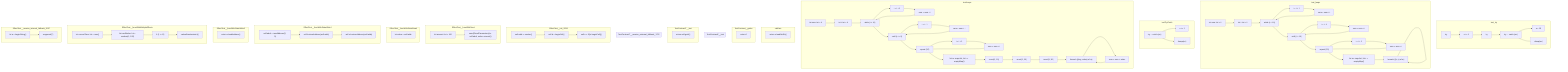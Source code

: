graph TD
subgraph test_try
    test_try_68["try"]
    test_try_69["a += 1"]
    test_try_70["try"]
    test_try_71["try ... catch (err)"]
    test_try_72["a = 19"]:::exitNode
    test_try_73["dump(err)"]:::exitNode
    test_try_68 --> test_try_69
    test_try_69 --> test_try_70
    test_try_70 --> test_try_71
    test_try_71 --> test_try_72
    test_try_71 --> test_try_73
end
subgraph test_loops
    test_loops_74["let sum: Int = 0"]
    test_loops_75["let i: Int = 0"]
    test_loops_76["while (i &lt; 10)"]
    test_loops_77["i = i + 1"]
    test_loops_78["sum = sum + i"]
    test_loops_79["until (i &gt; 10)"]
    test_loops_80["i = i - 1"]
    test_loops_81["sum = sum + i"]
    test_loops_82["repeat (10)"]
    test_loops_83["i = i + 1"]
    test_loops_84["sum = sum + i"]
    test_loops_85["let m: map&lt;Int, Int&gt; = emptyMap()"]
    test_loops_86["foreach ((k, v) of m)"]
    test_loops_74 --> test_loops_75
    test_loops_75 --> test_loops_76
    test_loops_76 --> test_loops_77
    test_loops_77 --> test_loops_78
    test_loops_78 --> test_loops_76
    test_loops_76 --> test_loops_79
    test_loops_79 --> test_loops_80
    test_loops_80 --> test_loops_81
    test_loops_81 --> test_loops_79
    test_loops_79 --> test_loops_82
    test_loops_82 --> test_loops_83
    test_loops_83 --> test_loops_84
    test_loops_84 --> test_loops_82
    test_loops_82 --> test_loops_85
    test_loops_85 --> test_loops_86
    test_loops_86 --> test_loops_86
end
subgraph testTryCatch
    testTryCatch_87["try ... catch (err)"]
    testTryCatch_88["a += 1"]:::exitNode
    testTryCatch_89["dump(err)"]:::exitNode
    testTryCatch_87 --> testTryCatch_88
    testTryCatch_87 --> testTryCatch_89
end
subgraph testLoops
    testLoops_90["let sum: Int = 0"]
    testLoops_91["let i: Int = 0"]
    testLoops_92["while (i &lt; 10)"]
    testLoops_93["i = i + 1"]
    testLoops_94["sum = sum + i"]
    testLoops_95["until (i &lt;= 0)"]
    testLoops_96["i = i - 1"]
    testLoops_97["sum = sum + i"]
    testLoops_98["repeat (10)"]
    testLoops_99["i = i + 1"]
    testLoops_100["sum = sum + i"]
    testLoops_101["let m: map&lt;Int, Int&gt; = emptyMap()"]
    testLoops_102["m.set(1, 10)"]
    testLoops_103["m.set(2, 20)"]
    testLoops_104["m.set(3, 30)"]
    testLoops_105["foreach ((key, value) of m)"]
    testLoops_106["sum = sum + value"]
    testLoops_90 --> testLoops_91
    testLoops_91 --> testLoops_92
    testLoops_92 --> testLoops_93
    testLoops_93 --> testLoops_94
    testLoops_94 --> testLoops_92
    testLoops_92 --> testLoops_95
    testLoops_95 --> testLoops_96
    testLoops_96 --> testLoops_97
    testLoops_97 --> testLoops_95
    testLoops_95 --> testLoops_98
    testLoops_98 --> testLoops_99
    testLoops_99 --> testLoops_100
    testLoops_100 --> testLoops_98
    testLoops_98 --> testLoops_101
    testLoops_101 --> testLoops_102
    testLoops_102 --> testLoops_103
    testLoops_103 --> testLoops_104
    testLoops_104 --> testLoops_105
    testLoops_105 --> testLoops_106
    testLoops_106 --> testLoops_105
end
subgraph callAsm
    callAsm_107["return s.loadRefEx()"]:::exitNode
end
subgraph TestContract__getter
    TestContract__getter_108["return 0"]:::exitNode
end
subgraph TestContractF__test
end
subgraph TestContractT__test
    TestContractT__test_109["return self.getA()"]:::exitNode
end
subgraph TestContractT__receive_external_fallback_1722
end
subgraph EffectTest__init_2038
    EffectTest__init_2038_110["self.addr = sender()"]
    EffectTest__init_2038_111["self.b = beginCell()"]
    EffectTest__init_2038_112["self.s = S{b: beginCell()}"]:::exitNode
    EffectTest__init_2038_110 --> EffectTest__init_2038_111
    EffectTest__init_2038_111 --> EffectTest__init_2038_112
end
subgraph EffectTest__funcWithSend
    EffectTest__funcWithSend_113["let amount: Int = 100"]
    EffectTest__funcWithSend_114["send(SendParameters{to: self.addr, value: amount})"]:::exitNode
    EffectTest__funcWithSend_113 --> EffectTest__funcWithSend_114
end
subgraph EffectTest__funcWithStateRead
    EffectTest__funcWithStateRead_115["let value = self.addr"]:::exitNode
end
subgraph EffectTest__funcWithStateWrite1
    EffectTest__funcWithStateWrite1_116["self.addr = newAddress(0, 0)"]
    EffectTest__funcWithStateWrite1_117["self.b.storeAddress(self.addr)"]
    EffectTest__funcWithStateWrite1_118["self.s.b.storeAddress(self.addr)"]:::exitNode
    EffectTest__funcWithStateWrite1_116 --> EffectTest__funcWithStateWrite1_117
    EffectTest__funcWithStateWrite1_117 --> EffectTest__funcWithStateWrite1_118
end
subgraph EffectTest__funcWithStateWrite2
    EffectTest__funcWithStateWrite2_119["return s.loadAddress()"]:::exitNode
end
subgraph EffectTest__funcWithMultipleEffects
    EffectTest__funcWithMultipleEffects_120["let currentTime: Int = now()"]
    EffectTest__funcWithMultipleEffects_121["let randValue: Int = random(1, 100)"]
    EffectTest__funcWithMultipleEffects_122["if (1 &gt; 42)"]
    EffectTest__funcWithMultipleEffects_123["nativeRandomizeLt()"]:::exitNode
    EffectTest__funcWithMultipleEffects_120 --> EffectTest__funcWithMultipleEffects_121
    EffectTest__funcWithMultipleEffects_121 --> EffectTest__funcWithMultipleEffects_122
    EffectTest__funcWithMultipleEffects_122 --> EffectTest__funcWithMultipleEffects_123
end
subgraph EffectTest__receive_internal_fallback_2037
    EffectTest__receive_internal_fallback_2037_124["let a = beginString()"]
    EffectTest__receive_internal_fallback_2037_125["a.append('f')"]:::exitNode
    EffectTest__receive_internal_fallback_2037_124 --> EffectTest__receive_internal_fallback_2037_125
end